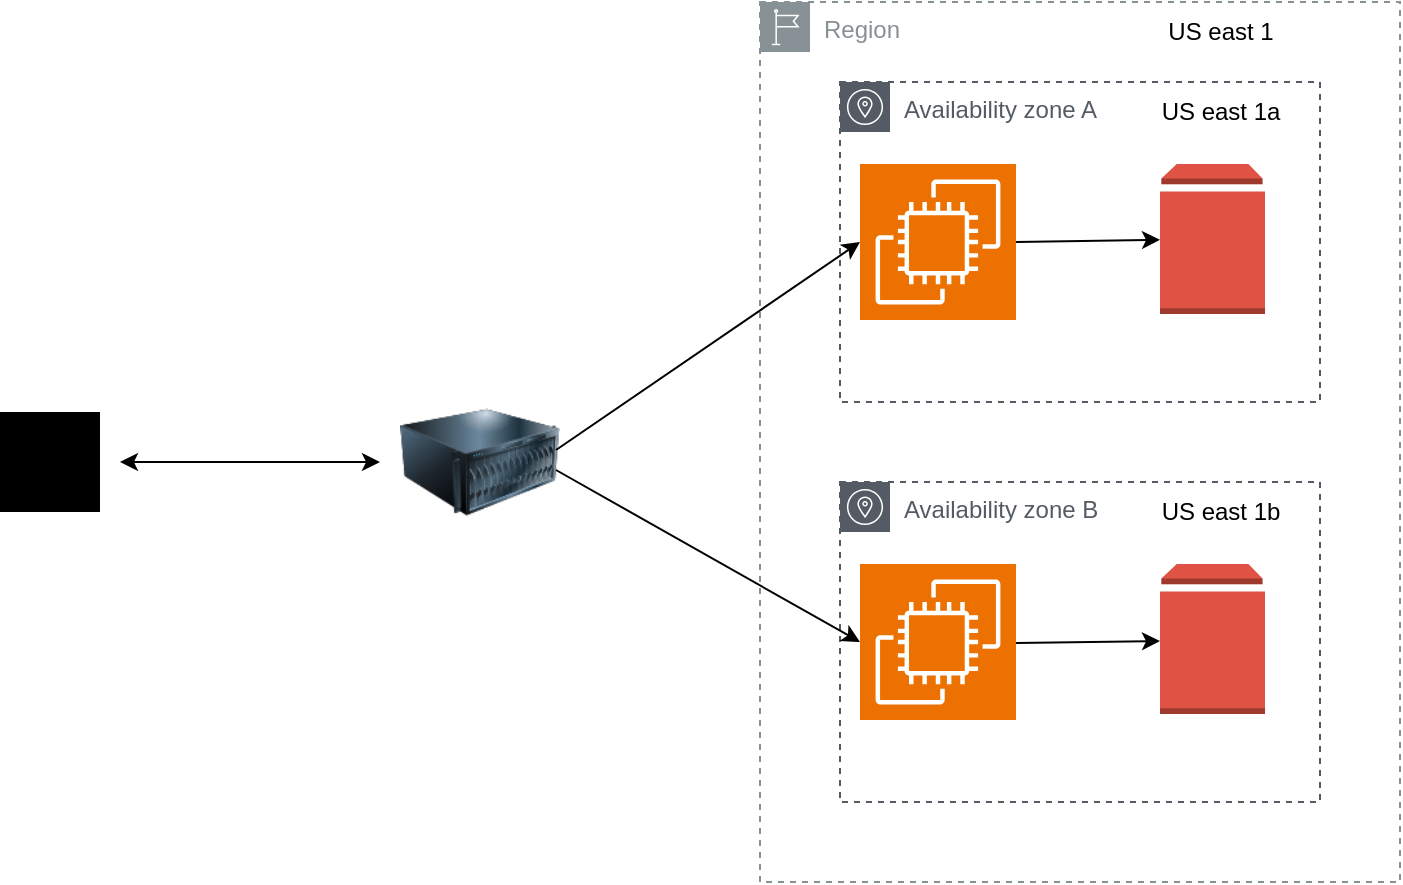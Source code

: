 <mxfile version="26.0.6">
  <diagram name="Page-1" id="kCoj314UIxKeBubhFUw4">
    <mxGraphModel dx="1194" dy="797" grid="1" gridSize="10" guides="1" tooltips="1" connect="1" arrows="1" fold="1" page="1" pageScale="1" pageWidth="850" pageHeight="1100" math="0" shadow="0">
      <root>
        <mxCell id="0" />
        <mxCell id="1" parent="0" />
        <mxCell id="-m4q2zFRH0n8Yx4xbc76-1" value="" style="image;html=1;image=img/lib/clip_art/computers/Server_128x128.png" vertex="1" parent="1">
          <mxGeometry x="260" y="350" width="80" height="80" as="geometry" />
        </mxCell>
        <mxCell id="-m4q2zFRH0n8Yx4xbc76-2" value="Region" style="sketch=0;outlineConnect=0;gradientColor=none;html=1;whiteSpace=wrap;fontSize=12;fontStyle=0;shape=mxgraph.aws4.group;grIcon=mxgraph.aws4.group_region;strokeColor=#879196;fillColor=none;verticalAlign=top;align=left;spacingLeft=30;fontColor=#879196;dashed=1;" vertex="1" parent="1">
          <mxGeometry x="440" y="160" width="320" height="440" as="geometry" />
        </mxCell>
        <mxCell id="-m4q2zFRH0n8Yx4xbc76-3" value="Availability zone A" style="sketch=0;outlineConnect=0;gradientColor=none;html=1;whiteSpace=wrap;fontSize=12;fontStyle=0;shape=mxgraph.aws4.group;grIcon=mxgraph.aws4.group_availability_zone;strokeColor=#545B64;fillColor=none;verticalAlign=top;align=left;spacingLeft=30;fontColor=#545B64;dashed=1;" vertex="1" parent="1">
          <mxGeometry x="480" y="200" width="240" height="160" as="geometry" />
        </mxCell>
        <mxCell id="-m4q2zFRH0n8Yx4xbc76-4" value="Availability zone B" style="sketch=0;outlineConnect=0;gradientColor=none;html=1;whiteSpace=wrap;fontSize=12;fontStyle=0;shape=mxgraph.aws4.group;grIcon=mxgraph.aws4.group_availability_zone;strokeColor=#545B64;fillColor=none;verticalAlign=top;align=left;spacingLeft=30;fontColor=#545B64;dashed=1;" vertex="1" parent="1">
          <mxGeometry x="480" y="400" width="240" height="160" as="geometry" />
        </mxCell>
        <mxCell id="-m4q2zFRH0n8Yx4xbc76-5" value="" style="sketch=0;points=[[0,0,0],[0.25,0,0],[0.5,0,0],[0.75,0,0],[1,0,0],[0,1,0],[0.25,1,0],[0.5,1,0],[0.75,1,0],[1,1,0],[0,0.25,0],[0,0.5,0],[0,0.75,0],[1,0.25,0],[1,0.5,0],[1,0.75,0]];outlineConnect=0;fontColor=#232F3E;fillColor=#ED7100;strokeColor=#ffffff;dashed=0;verticalLabelPosition=bottom;verticalAlign=top;align=center;html=1;fontSize=12;fontStyle=0;aspect=fixed;shape=mxgraph.aws4.resourceIcon;resIcon=mxgraph.aws4.ec2;" vertex="1" parent="1">
          <mxGeometry x="490" y="241" width="78" height="78" as="geometry" />
        </mxCell>
        <mxCell id="-m4q2zFRH0n8Yx4xbc76-6" value="" style="sketch=0;points=[[0,0,0],[0.25,0,0],[0.5,0,0],[0.75,0,0],[1,0,0],[0,1,0],[0.25,1,0],[0.5,1,0],[0.75,1,0],[1,1,0],[0,0.25,0],[0,0.5,0],[0,0.75,0],[1,0.25,0],[1,0.5,0],[1,0.75,0]];outlineConnect=0;fontColor=#232F3E;fillColor=#ED7100;strokeColor=#ffffff;dashed=0;verticalLabelPosition=bottom;verticalAlign=top;align=center;html=1;fontSize=12;fontStyle=0;aspect=fixed;shape=mxgraph.aws4.resourceIcon;resIcon=mxgraph.aws4.ec2;" vertex="1" parent="1">
          <mxGeometry x="490" y="441" width="78" height="78" as="geometry" />
        </mxCell>
        <mxCell id="-m4q2zFRH0n8Yx4xbc76-7" value="" style="outlineConnect=0;dashed=0;verticalLabelPosition=bottom;verticalAlign=top;align=center;html=1;shape=mxgraph.aws3.volume;fillColor=#E05243;gradientColor=none;" vertex="1" parent="1">
          <mxGeometry x="640" y="241" width="52.5" height="75" as="geometry" />
        </mxCell>
        <mxCell id="-m4q2zFRH0n8Yx4xbc76-8" value="" style="outlineConnect=0;dashed=0;verticalLabelPosition=bottom;verticalAlign=top;align=center;html=1;shape=mxgraph.aws3.volume;fillColor=#E05243;gradientColor=none;" vertex="1" parent="1">
          <mxGeometry x="640" y="441" width="52.5" height="75" as="geometry" />
        </mxCell>
        <mxCell id="-m4q2zFRH0n8Yx4xbc76-9" value="" style="sketch=0;verticalLabelPosition=bottom;sketch=0;aspect=fixed;html=1;verticalAlign=top;strokeColor=none;fillColor=#000000;align=center;outlineConnect=0;pointerEvents=1;shape=mxgraph.citrix2.admins;" vertex="1" parent="1">
          <mxGeometry x="60" y="365" width="50" height="50" as="geometry" />
        </mxCell>
        <mxCell id="-m4q2zFRH0n8Yx4xbc76-10" value="" style="endArrow=classic;html=1;rounded=0;exitX=0.975;exitY=0.425;exitDx=0;exitDy=0;exitPerimeter=0;" edge="1" parent="1" source="-m4q2zFRH0n8Yx4xbc76-1">
          <mxGeometry width="50" height="50" relative="1" as="geometry">
            <mxPoint x="440" y="330" as="sourcePoint" />
            <mxPoint x="490" y="280" as="targetPoint" />
          </mxGeometry>
        </mxCell>
        <mxCell id="-m4q2zFRH0n8Yx4xbc76-11" value="" style="endArrow=classic;html=1;rounded=0;exitX=0.975;exitY=0.425;exitDx=0;exitDy=0;exitPerimeter=0;entryX=0;entryY=0.5;entryDx=0;entryDy=0;entryPerimeter=0;" edge="1" parent="1" target="-m4q2zFRH0n8Yx4xbc76-6">
          <mxGeometry width="50" height="50" relative="1" as="geometry">
            <mxPoint x="338" y="394" as="sourcePoint" />
            <mxPoint x="490" y="290" as="targetPoint" />
          </mxGeometry>
        </mxCell>
        <mxCell id="-m4q2zFRH0n8Yx4xbc76-13" value="" style="endArrow=classic;startArrow=classic;html=1;rounded=0;" edge="1" parent="1">
          <mxGeometry width="50" height="50" relative="1" as="geometry">
            <mxPoint x="120" y="390" as="sourcePoint" />
            <mxPoint x="250" y="390" as="targetPoint" />
          </mxGeometry>
        </mxCell>
        <mxCell id="-m4q2zFRH0n8Yx4xbc76-14" value="" style="endArrow=classic;html=1;rounded=0;" edge="1" parent="1" target="-m4q2zFRH0n8Yx4xbc76-7">
          <mxGeometry width="50" height="50" relative="1" as="geometry">
            <mxPoint x="568" y="280" as="sourcePoint" />
            <mxPoint x="610" y="230" as="targetPoint" />
          </mxGeometry>
        </mxCell>
        <mxCell id="-m4q2zFRH0n8Yx4xbc76-15" value="" style="endArrow=classic;html=1;rounded=0;" edge="1" parent="1">
          <mxGeometry width="50" height="50" relative="1" as="geometry">
            <mxPoint x="568" y="480.55" as="sourcePoint" />
            <mxPoint x="640" y="479.55" as="targetPoint" />
          </mxGeometry>
        </mxCell>
        <mxCell id="-m4q2zFRH0n8Yx4xbc76-16" value="US east 1" style="text;html=1;align=center;verticalAlign=middle;resizable=0;points=[];autosize=1;strokeColor=none;fillColor=none;" vertex="1" parent="1">
          <mxGeometry x="630" y="160" width="80" height="30" as="geometry" />
        </mxCell>
        <mxCell id="-m4q2zFRH0n8Yx4xbc76-19" value="US east 1a" style="text;html=1;align=center;verticalAlign=middle;resizable=0;points=[];autosize=1;strokeColor=none;fillColor=none;" vertex="1" parent="1">
          <mxGeometry x="630" y="200" width="80" height="30" as="geometry" />
        </mxCell>
        <mxCell id="-m4q2zFRH0n8Yx4xbc76-20" value="US east 1b" style="text;html=1;align=center;verticalAlign=middle;resizable=0;points=[];autosize=1;strokeColor=none;fillColor=none;" vertex="1" parent="1">
          <mxGeometry x="630" y="400" width="80" height="30" as="geometry" />
        </mxCell>
      </root>
    </mxGraphModel>
  </diagram>
</mxfile>
